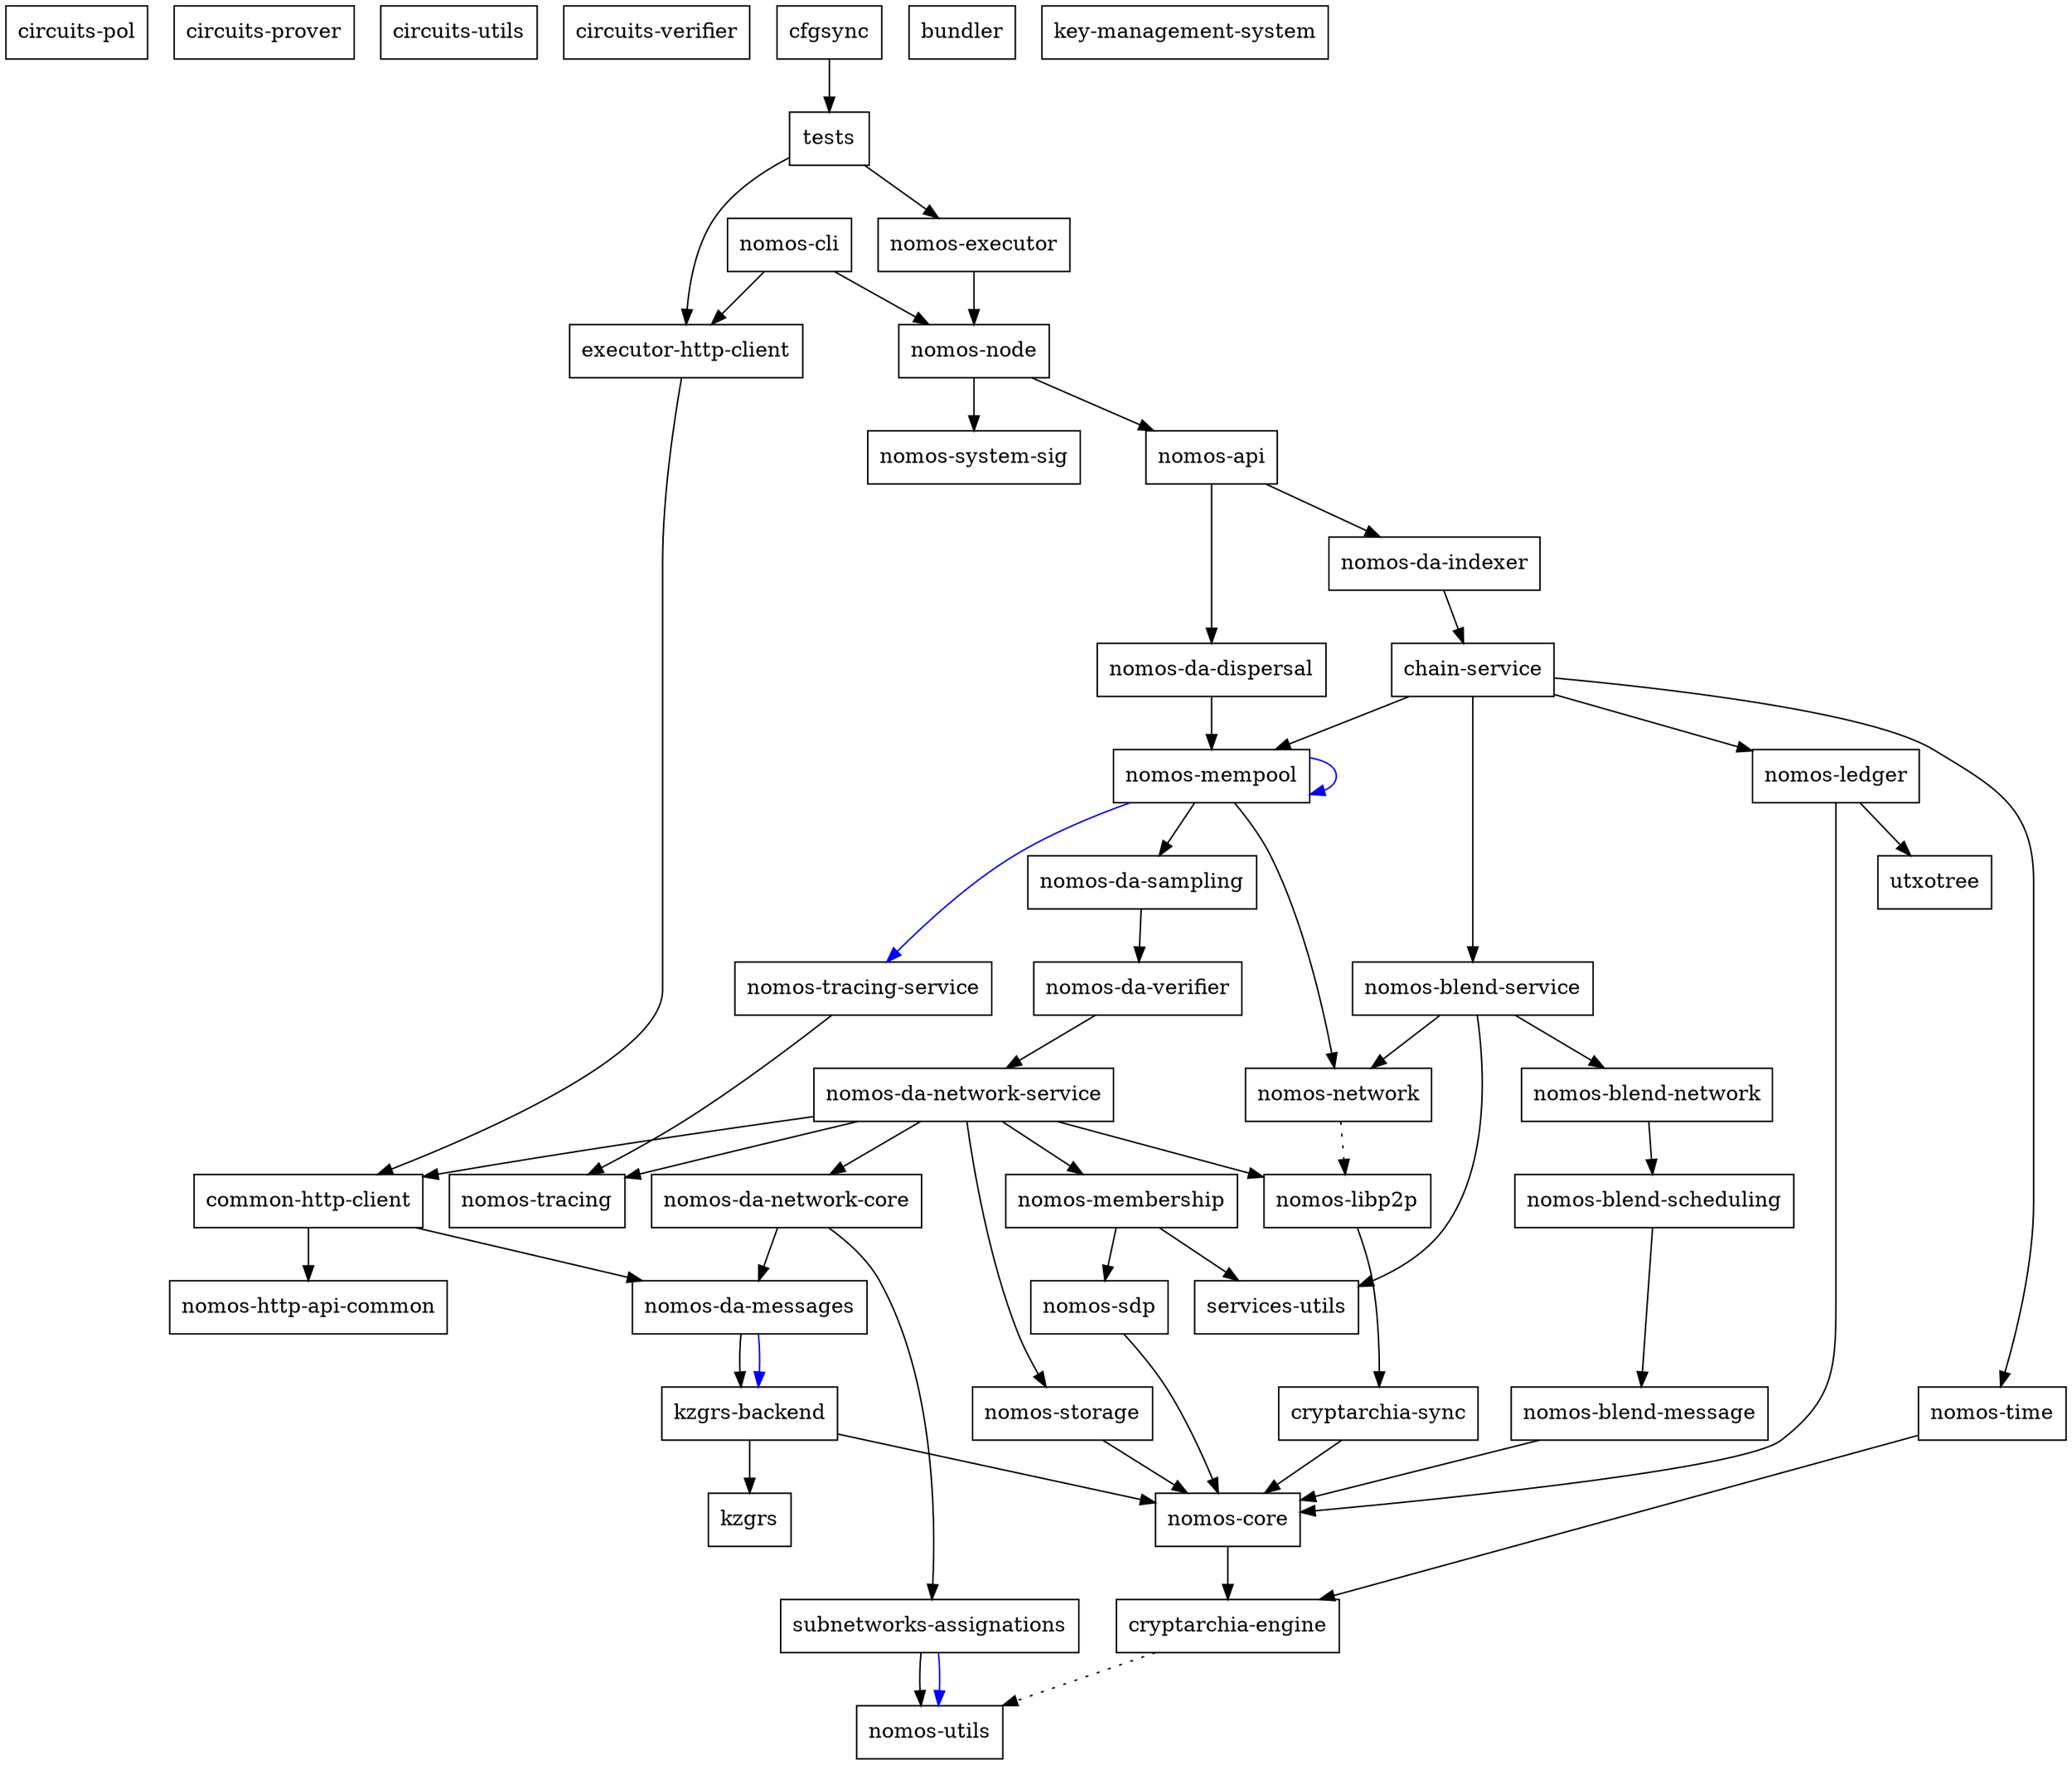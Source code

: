 digraph {
    0 [ label = "circuits-pol" shape = box]
    1 [ label = "circuits-prover" shape = box]
    2 [ label = "circuits-utils" shape = box]
    3 [ label = "circuits-verifier" shape = box]
    4 [ label = "cryptarchia-engine" shape = box]
    5 [ label = "nomos-utils" shape = box]
    6 [ label = "cryptarchia-sync" shape = box]
    7 [ label = "nomos-core" shape = box]
    8 [ label = "nomos-ledger" shape = box]
    9 [ label = "utxotree" shape = box]
    10 [ label = "nomos-http-api-common" shape = box]
    11 [ label = "nomos-executor" shape = box]
    12 [ label = "kzgrs-backend" shape = box]
    13 [ label = "kzgrs" shape = box]
    14 [ label = "nomos-api" shape = box]
    15 [ label = "chain-service" shape = box]
    16 [ label = "nomos-blend-service" shape = box]
    17 [ label = "nomos-blend-message" shape = box]
    18 [ label = "nomos-blend-network" shape = box]
    19 [ label = "nomos-blend-scheduling" shape = box]
    20 [ label = "nomos-libp2p" shape = box]
    21 [ label = "nomos-network" shape = box]
    22 [ label = "services-utils" shape = box]
    23 [ label = "nomos-da-sampling" shape = box]
    24 [ label = "nomos-da-network-core" shape = box]
    25 [ label = "nomos-da-messages" shape = box]
    26 [ label = "subnetworks-assignations" shape = box]
    27 [ label = "nomos-da-network-service" shape = box]
    28 [ label = "common-http-client" shape = box]
    29 [ label = "nomos-membership" shape = box]
    30 [ label = "nomos-sdp" shape = box]
    31 [ label = "nomos-storage" shape = box]
    32 [ label = "nomos-tracing" shape = box]
    33 [ label = "nomos-da-verifier" shape = box]
    34 [ label = "nomos-mempool" shape = box]
    35 [ label = "nomos-tracing-service" shape = box]
    36 [ label = "nomos-time" shape = box]
    37 [ label = "nomos-da-dispersal" shape = box]
    38 [ label = "nomos-da-indexer" shape = box]
    39 [ label = "nomos-node" shape = box]
    40 [ label = "nomos-system-sig" shape = box]
    41 [ label = "executor-http-client" shape = box]
    42 [ label = "bundler" shape = box]
    43 [ label = "nomos-cli" shape = box]
    44 [ label = "key-management-system" shape = box]
    45 [ label = "cfgsync" shape = box]
    46 [ label = "tests" shape = box]
    4 -> 5 [ style = dotted]
    6 -> 7 [ ]
    7 -> 4 [ ]
    8 -> 7 [ ]
    8 -> 9 [ ]
    11 -> 39 [ ]
    12 -> 13 [ ]
    12 -> 7 [ ]
    14 -> 37 [ ]
    14 -> 38 [ ]
    15 -> 16 [ ]
    15 -> 8 [ ]
    15 -> 34 [ ]
    15 -> 36 [ ]
    16 -> 18 [ ]
    16 -> 21 [ ]
    16 -> 22 [ ]
    17 -> 7 [ ]
    18 -> 19 [ ]
    19 -> 17 [ ]
    20 -> 6 [ ]
    21 -> 20 [ style = dotted]
    23 -> 33 [ ]
    24 -> 25 [ ]
    24 -> 26 [ ]
    25 -> 12 [ ]
    25 -> 12 [ color = blue]
    26 -> 5 [ ]
    26 -> 5 [ color = blue]
    27 -> 28 [ ]
    27 -> 24 [ ]
    27 -> 20 [ ]
    27 -> 29 [ ]
    27 -> 31 [ ]
    27 -> 32 [ ]
    28 -> 25 [ ]
    28 -> 10 [ ]
    29 -> 30 [ ]
    29 -> 22 [ ]
    30 -> 7 [ ]
    31 -> 7 [ ]
    33 -> 27 [ ]
    34 -> 23 [ ]
    34 -> 34 [ color = blue]
    34 -> 21 [ ]
    34 -> 35 [ color = blue]
    35 -> 32 [ ]
    36 -> 4 [ ]
    37 -> 34 [ ]
    38 -> 15 [ ]
    39 -> 14 [ ]
    39 -> 40 [ ]
    41 -> 28 [ ]
    43 -> 41 [ ]
    43 -> 39 [ ]
    45 -> 46 [ ]
    46 -> 41 [ ]
    46 -> 11 [ ]
}

